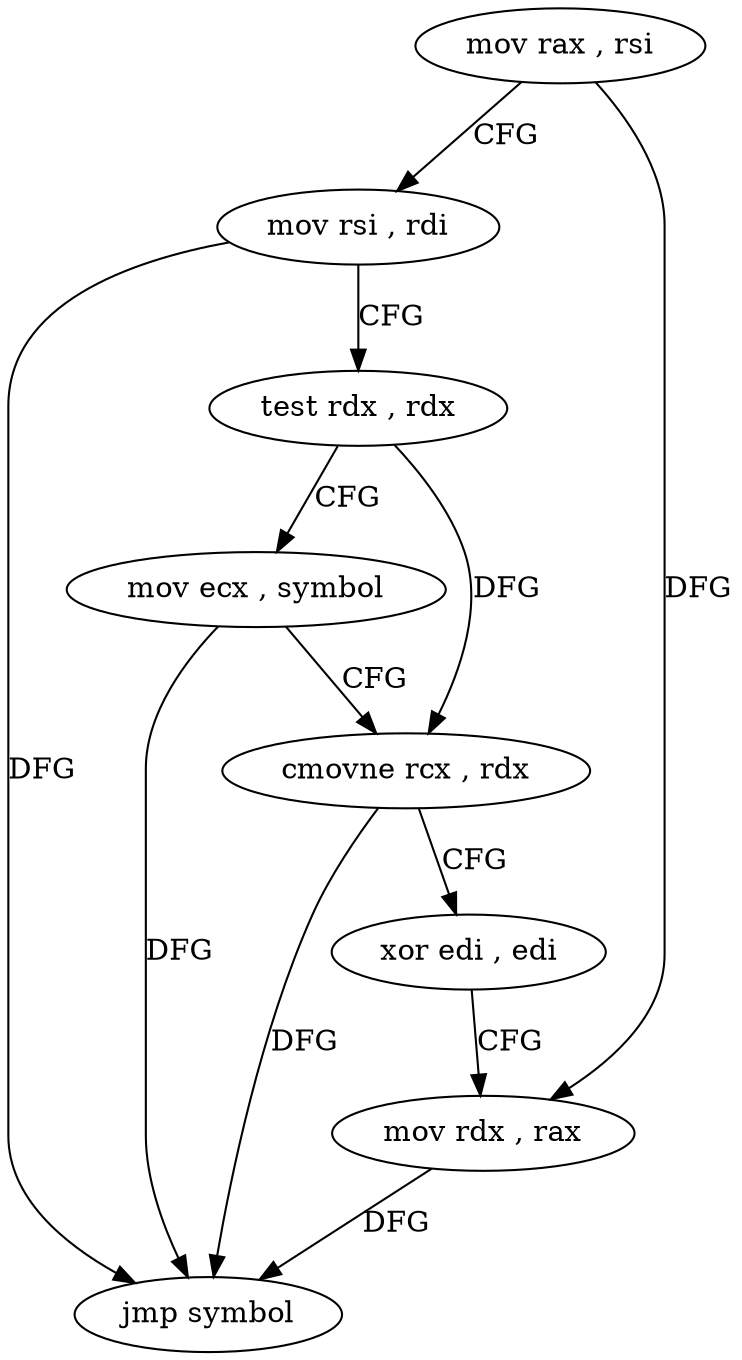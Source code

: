 digraph "func" {
"4205344" [label = "mov rax , rsi" ]
"4205347" [label = "mov rsi , rdi" ]
"4205350" [label = "test rdx , rdx" ]
"4205353" [label = "mov ecx , symbol" ]
"4205358" [label = "cmovne rcx , rdx" ]
"4205362" [label = "xor edi , edi" ]
"4205364" [label = "mov rdx , rax" ]
"4205367" [label = "jmp symbol" ]
"4205344" -> "4205347" [ label = "CFG" ]
"4205344" -> "4205364" [ label = "DFG" ]
"4205347" -> "4205350" [ label = "CFG" ]
"4205347" -> "4205367" [ label = "DFG" ]
"4205350" -> "4205353" [ label = "CFG" ]
"4205350" -> "4205358" [ label = "DFG" ]
"4205353" -> "4205358" [ label = "CFG" ]
"4205353" -> "4205367" [ label = "DFG" ]
"4205358" -> "4205362" [ label = "CFG" ]
"4205358" -> "4205367" [ label = "DFG" ]
"4205362" -> "4205364" [ label = "CFG" ]
"4205364" -> "4205367" [ label = "DFG" ]
}
